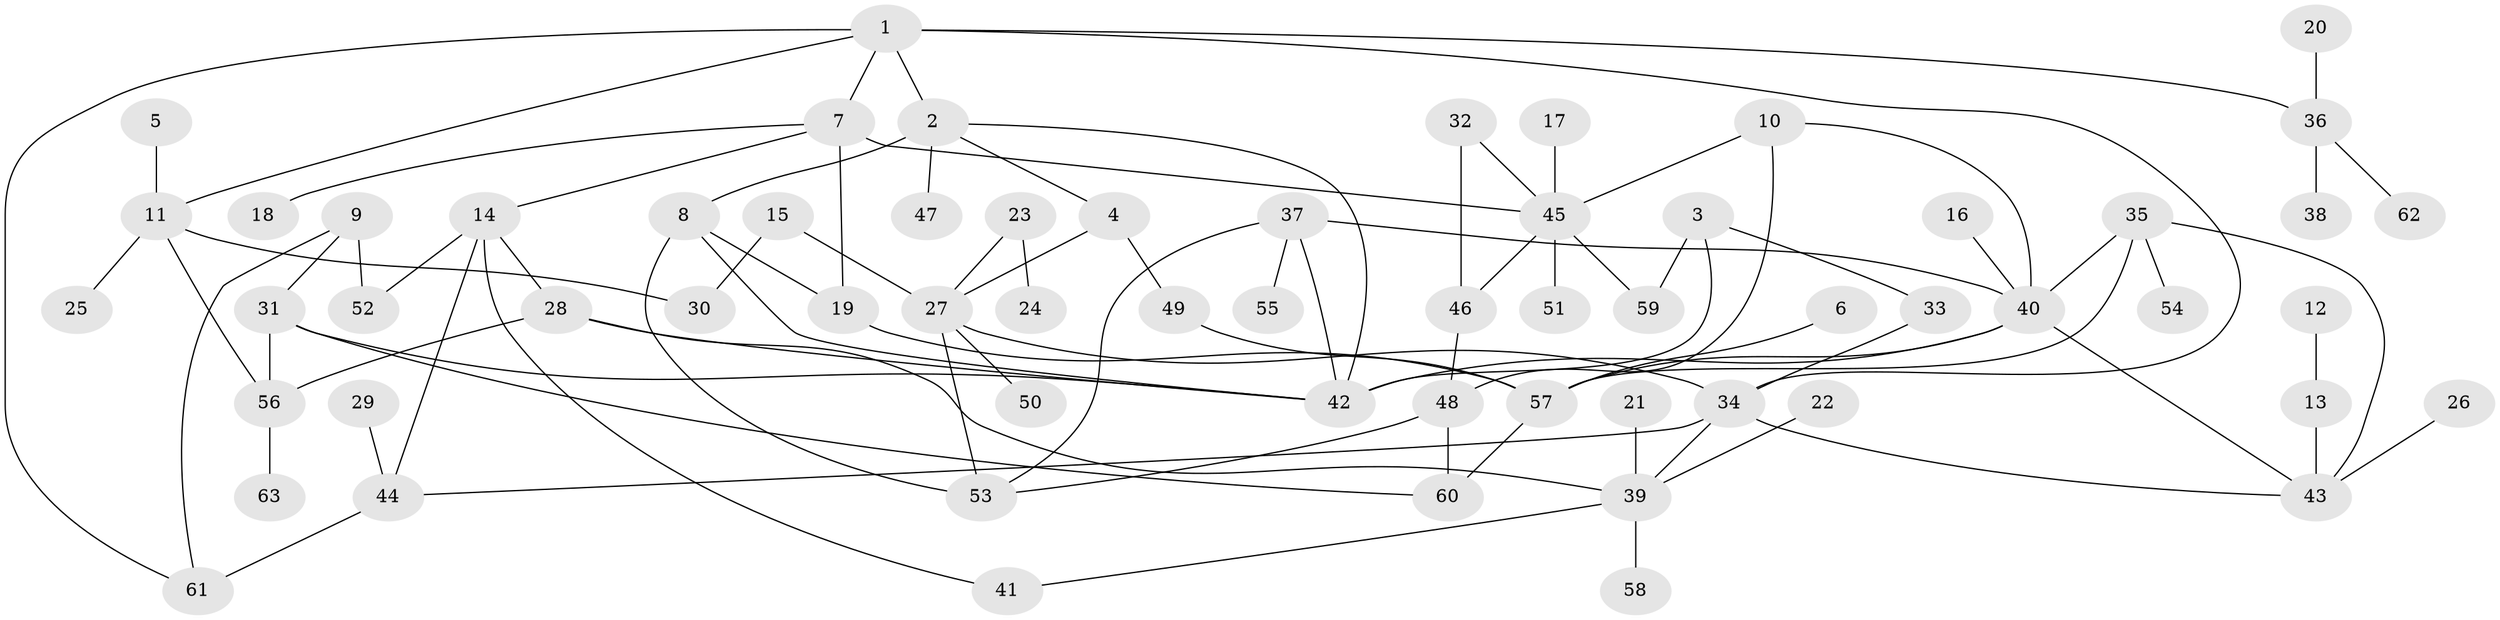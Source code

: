 // original degree distribution, {4: 0.12698412698412698, 3: 0.21428571428571427, 5: 0.05555555555555555, 6: 0.023809523809523808, 1: 0.2857142857142857, 2: 0.29365079365079366}
// Generated by graph-tools (version 1.1) at 2025/49/03/09/25 03:49:22]
// undirected, 63 vertices, 91 edges
graph export_dot {
graph [start="1"]
  node [color=gray90,style=filled];
  1;
  2;
  3;
  4;
  5;
  6;
  7;
  8;
  9;
  10;
  11;
  12;
  13;
  14;
  15;
  16;
  17;
  18;
  19;
  20;
  21;
  22;
  23;
  24;
  25;
  26;
  27;
  28;
  29;
  30;
  31;
  32;
  33;
  34;
  35;
  36;
  37;
  38;
  39;
  40;
  41;
  42;
  43;
  44;
  45;
  46;
  47;
  48;
  49;
  50;
  51;
  52;
  53;
  54;
  55;
  56;
  57;
  58;
  59;
  60;
  61;
  62;
  63;
  1 -- 2 [weight=1.0];
  1 -- 7 [weight=1.0];
  1 -- 11 [weight=1.0];
  1 -- 34 [weight=1.0];
  1 -- 36 [weight=1.0];
  1 -- 61 [weight=1.0];
  2 -- 4 [weight=1.0];
  2 -- 8 [weight=1.0];
  2 -- 42 [weight=1.0];
  2 -- 47 [weight=1.0];
  3 -- 33 [weight=1.0];
  3 -- 42 [weight=1.0];
  3 -- 59 [weight=1.0];
  4 -- 27 [weight=1.0];
  4 -- 49 [weight=1.0];
  5 -- 11 [weight=1.0];
  6 -- 57 [weight=1.0];
  7 -- 14 [weight=1.0];
  7 -- 18 [weight=1.0];
  7 -- 19 [weight=1.0];
  7 -- 45 [weight=1.0];
  8 -- 19 [weight=1.0];
  8 -- 42 [weight=1.0];
  8 -- 53 [weight=1.0];
  9 -- 31 [weight=1.0];
  9 -- 52 [weight=1.0];
  9 -- 61 [weight=1.0];
  10 -- 40 [weight=1.0];
  10 -- 45 [weight=1.0];
  10 -- 48 [weight=1.0];
  11 -- 25 [weight=1.0];
  11 -- 30 [weight=1.0];
  11 -- 56 [weight=1.0];
  12 -- 13 [weight=1.0];
  13 -- 43 [weight=1.0];
  14 -- 28 [weight=1.0];
  14 -- 41 [weight=1.0];
  14 -- 44 [weight=1.0];
  14 -- 52 [weight=1.0];
  15 -- 27 [weight=1.0];
  15 -- 30 [weight=1.0];
  16 -- 40 [weight=1.0];
  17 -- 45 [weight=1.0];
  19 -- 57 [weight=1.0];
  20 -- 36 [weight=1.0];
  21 -- 39 [weight=1.0];
  22 -- 39 [weight=1.0];
  23 -- 24 [weight=1.0];
  23 -- 27 [weight=1.0];
  26 -- 43 [weight=1.0];
  27 -- 34 [weight=1.0];
  27 -- 50 [weight=1.0];
  27 -- 53 [weight=1.0];
  28 -- 39 [weight=1.0];
  28 -- 42 [weight=1.0];
  28 -- 56 [weight=1.0];
  29 -- 44 [weight=1.0];
  31 -- 42 [weight=1.0];
  31 -- 56 [weight=1.0];
  31 -- 60 [weight=1.0];
  32 -- 45 [weight=1.0];
  32 -- 46 [weight=1.0];
  33 -- 34 [weight=1.0];
  34 -- 39 [weight=1.0];
  34 -- 43 [weight=1.0];
  34 -- 44 [weight=1.0];
  35 -- 40 [weight=1.0];
  35 -- 43 [weight=1.0];
  35 -- 54 [weight=1.0];
  35 -- 57 [weight=1.0];
  36 -- 38 [weight=1.0];
  36 -- 62 [weight=1.0];
  37 -- 40 [weight=1.0];
  37 -- 42 [weight=1.0];
  37 -- 53 [weight=1.0];
  37 -- 55 [weight=1.0];
  39 -- 41 [weight=1.0];
  39 -- 58 [weight=1.0];
  40 -- 42 [weight=1.0];
  40 -- 43 [weight=1.0];
  40 -- 57 [weight=1.0];
  44 -- 61 [weight=1.0];
  45 -- 46 [weight=1.0];
  45 -- 51 [weight=1.0];
  45 -- 59 [weight=1.0];
  46 -- 48 [weight=1.0];
  48 -- 53 [weight=1.0];
  48 -- 60 [weight=1.0];
  49 -- 57 [weight=1.0];
  56 -- 63 [weight=1.0];
  57 -- 60 [weight=1.0];
}
